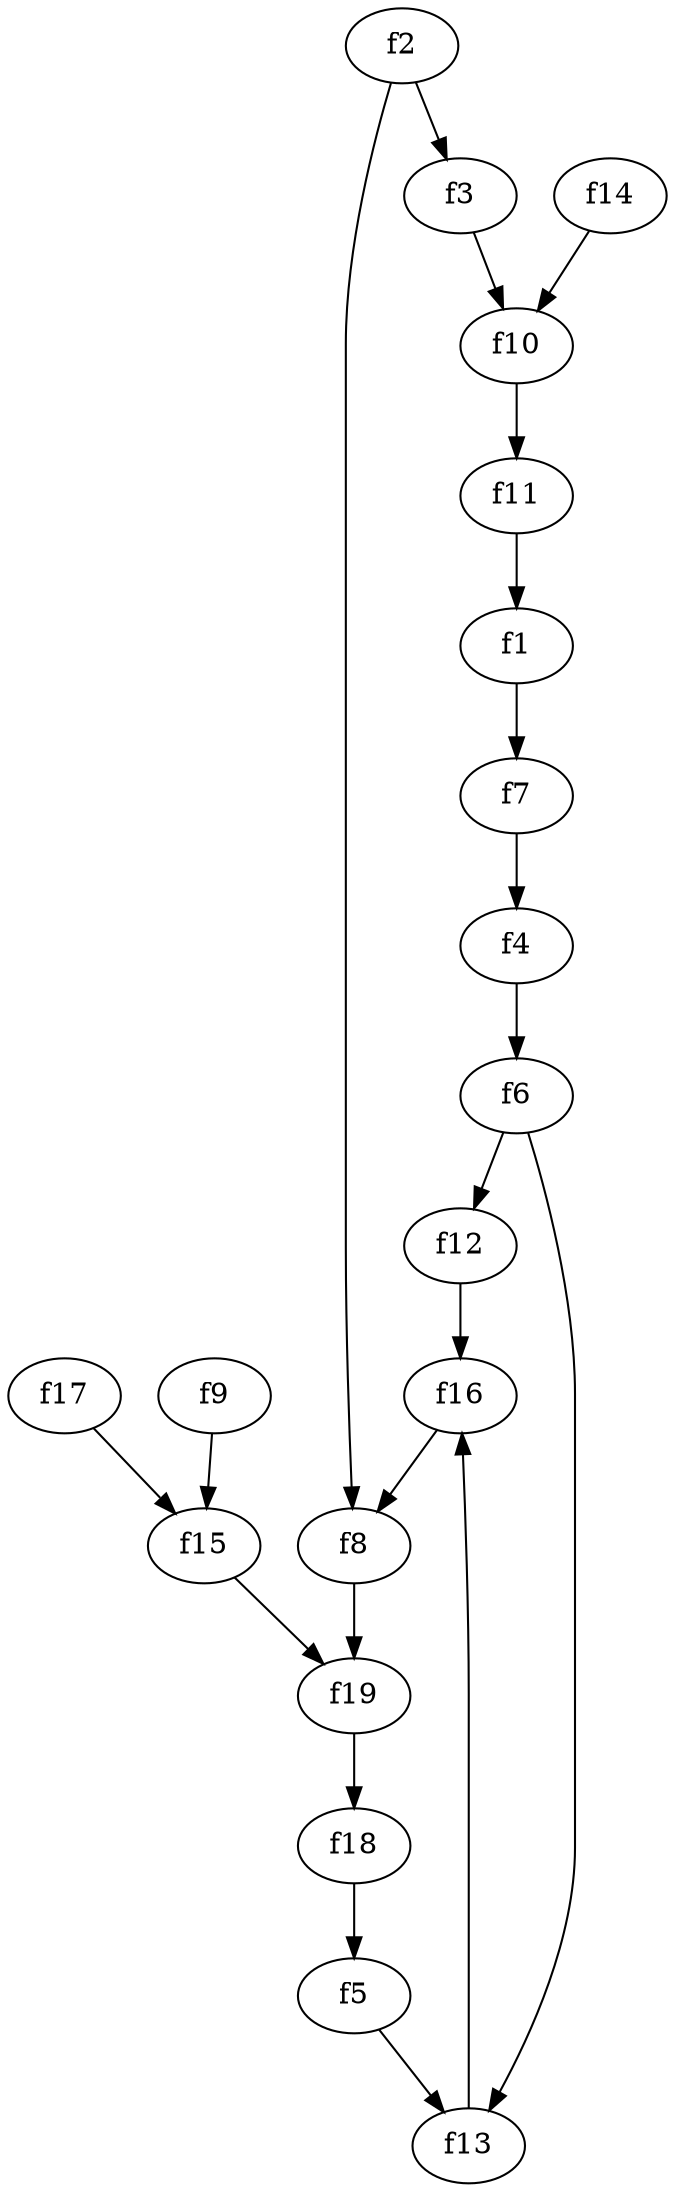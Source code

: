 strict digraph  {
f1;
f2;
f3;
f4;
f5;
f6;
f7;
f8;
f9;
f10;
f11;
f12;
f13;
f14;
f15;
f16;
f17;
f18;
f19;
f1 -> f7  [weight=2];
f2 -> f3  [weight=2];
f2 -> f8  [weight=2];
f3 -> f10  [weight=2];
f4 -> f6  [weight=2];
f5 -> f13  [weight=2];
f6 -> f12  [weight=2];
f6 -> f13  [weight=2];
f7 -> f4  [weight=2];
f8 -> f19  [weight=2];
f9 -> f15  [weight=2];
f10 -> f11  [weight=2];
f11 -> f1  [weight=2];
f12 -> f16  [weight=2];
f13 -> f16  [weight=2];
f14 -> f10  [weight=2];
f15 -> f19  [weight=2];
f16 -> f8  [weight=2];
f17 -> f15  [weight=2];
f18 -> f5  [weight=2];
f19 -> f18  [weight=2];
}
